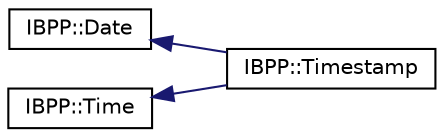 digraph "Graphical Class Hierarchy"
{
 // LATEX_PDF_SIZE
  edge [fontname="Helvetica",fontsize="10",labelfontname="Helvetica",labelfontsize="10"];
  node [fontname="Helvetica",fontsize="10",shape=record];
  rankdir="LR";
  Node1455 [label="IBPP::Date",height=0.2,width=0.4,color="black", fillcolor="white", style="filled",URL="$classIBPP_1_1Date.html",tooltip=" "];
  Node1455 -> Node1 [dir="back",color="midnightblue",fontsize="10",style="solid",fontname="Helvetica"];
  Node1 [label="IBPP::Timestamp",height=0.2,width=0.4,color="black", fillcolor="white", style="filled",URL="$classIBPP_1_1Timestamp.html",tooltip=" "];
  Node0 [label="IBPP::Time",height=0.2,width=0.4,color="black", fillcolor="white", style="filled",URL="$classIBPP_1_1Time.html",tooltip=" "];
  Node0 -> Node1 [dir="back",color="midnightblue",fontsize="10",style="solid",fontname="Helvetica"];
}
